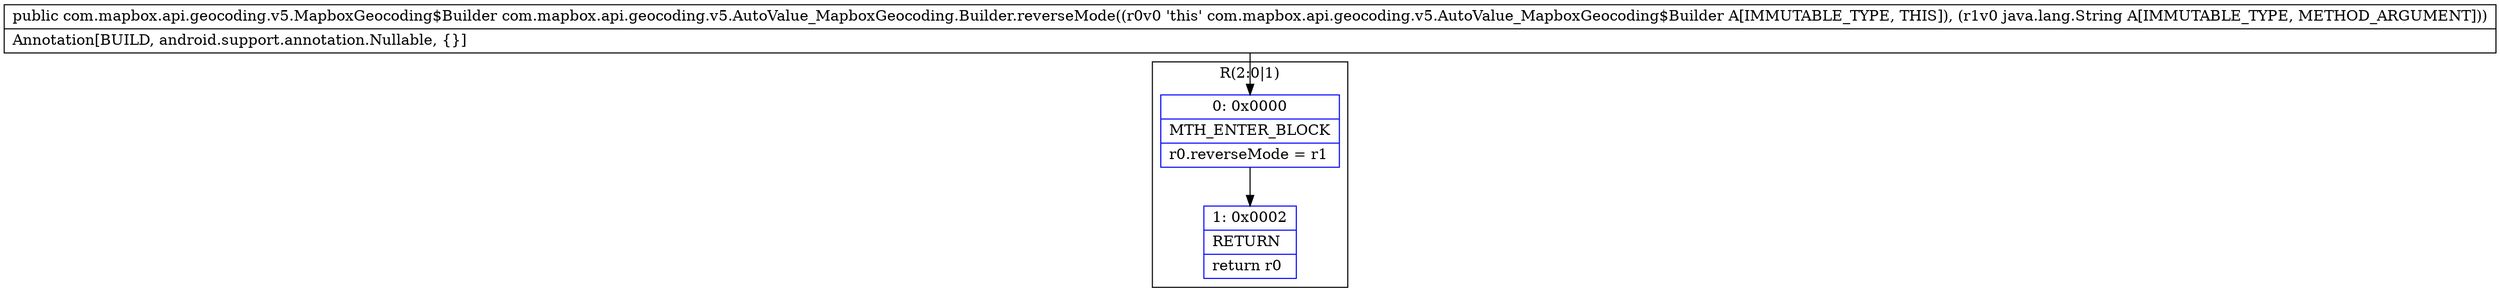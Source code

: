digraph "CFG forcom.mapbox.api.geocoding.v5.AutoValue_MapboxGeocoding.Builder.reverseMode(Ljava\/lang\/String;)Lcom\/mapbox\/api\/geocoding\/v5\/MapboxGeocoding$Builder;" {
subgraph cluster_Region_1041325529 {
label = "R(2:0|1)";
node [shape=record,color=blue];
Node_0 [shape=record,label="{0\:\ 0x0000|MTH_ENTER_BLOCK\l|r0.reverseMode = r1\l}"];
Node_1 [shape=record,label="{1\:\ 0x0002|RETURN\l|return r0\l}"];
}
MethodNode[shape=record,label="{public com.mapbox.api.geocoding.v5.MapboxGeocoding$Builder com.mapbox.api.geocoding.v5.AutoValue_MapboxGeocoding.Builder.reverseMode((r0v0 'this' com.mapbox.api.geocoding.v5.AutoValue_MapboxGeocoding$Builder A[IMMUTABLE_TYPE, THIS]), (r1v0 java.lang.String A[IMMUTABLE_TYPE, METHOD_ARGUMENT]))  | Annotation[BUILD, android.support.annotation.Nullable, \{\}]\l}"];
MethodNode -> Node_0;
Node_0 -> Node_1;
}

